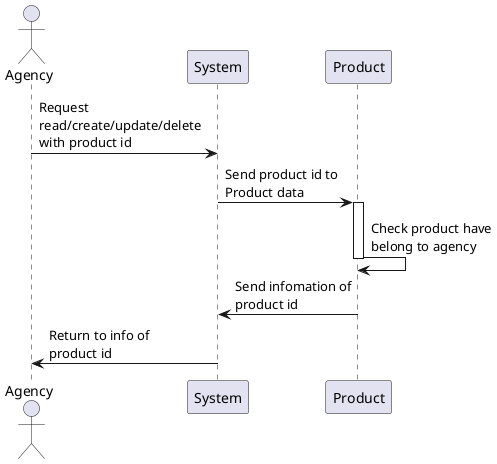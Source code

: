 @startuml

skinparam maxmessagesize 150

Actor Agency
participant System
participant Product

Agency -> System  : Request read/create/update/delete with product id

System -> Product: Send product id to Product data

activate Product
Product -> Product: Check product have belong to agency
deactivate Product

Product-> System: Send infomation of product id

System -> Agency: Return to info of product id

@enduml